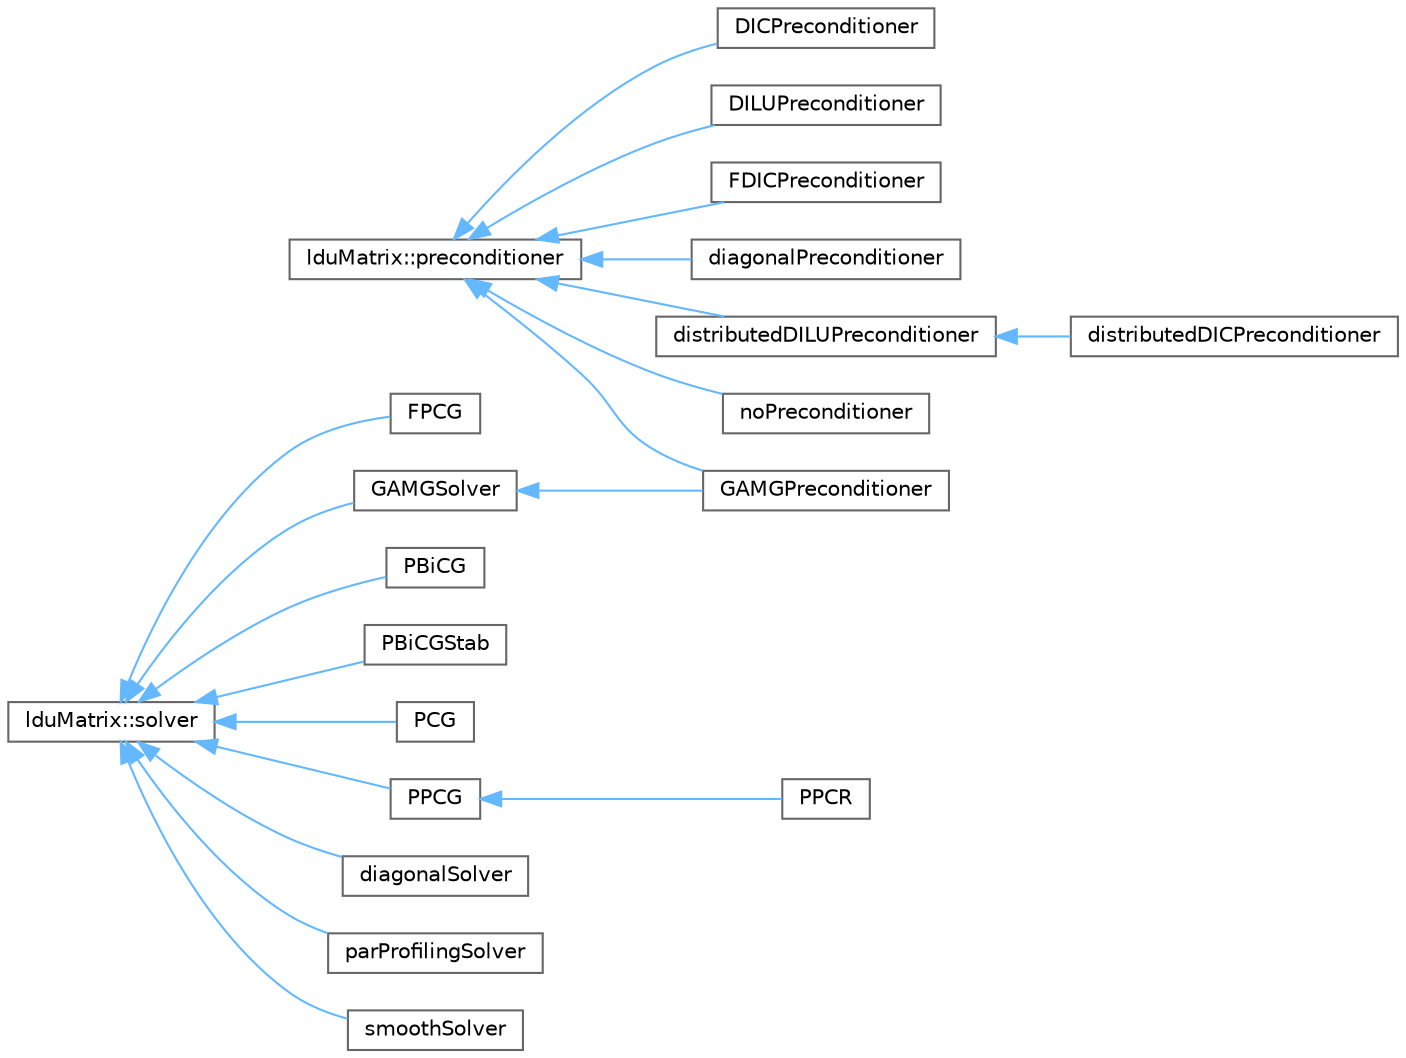 digraph "Graphical Class Hierarchy"
{
 // LATEX_PDF_SIZE
  bgcolor="transparent";
  edge [fontname=Helvetica,fontsize=10,labelfontname=Helvetica,labelfontsize=10];
  node [fontname=Helvetica,fontsize=10,shape=box,height=0.2,width=0.4];
  rankdir="LR";
  Node0 [id="Node000000",label="lduMatrix::preconditioner",height=0.2,width=0.4,color="grey40", fillcolor="white", style="filled",URL="$classFoam_1_1lduMatrix_1_1preconditioner.html",tooltip=" "];
  Node0 -> Node1 [id="edge4980_Node000000_Node000001",dir="back",color="steelblue1",style="solid",tooltip=" "];
  Node1 [id="Node000001",label="DICPreconditioner",height=0.2,width=0.4,color="grey40", fillcolor="white", style="filled",URL="$classFoam_1_1DICPreconditioner.html",tooltip="Simplified diagonal-based incomplete Cholesky preconditioner for symmetric matrices (symmetric equiva..."];
  Node0 -> Node2 [id="edge4981_Node000000_Node000002",dir="back",color="steelblue1",style="solid",tooltip=" "];
  Node2 [id="Node000002",label="DILUPreconditioner",height=0.2,width=0.4,color="grey40", fillcolor="white", style="filled",URL="$classFoam_1_1DILUPreconditioner.html",tooltip="Simplified diagonal-based incomplete LU preconditioner for asymmetric matrices. The reciprocal of the..."];
  Node0 -> Node3 [id="edge4982_Node000000_Node000003",dir="back",color="steelblue1",style="solid",tooltip=" "];
  Node3 [id="Node000003",label="FDICPreconditioner",height=0.2,width=0.4,color="grey40", fillcolor="white", style="filled",URL="$classFoam_1_1FDICPreconditioner.html",tooltip="Faster version of the DICPreconditioner diagonal-based incomplete Cholesky preconditioner for symmetr..."];
  Node0 -> Node4 [id="edge4983_Node000000_Node000004",dir="back",color="steelblue1",style="solid",tooltip=" "];
  Node4 [id="Node000004",label="GAMGPreconditioner",height=0.2,width=0.4,color="grey40", fillcolor="white", style="filled",URL="$classFoam_1_1GAMGPreconditioner.html",tooltip="Geometric agglomerated algebraic multigrid preconditioner."];
  Node0 -> Node16 [id="edge4984_Node000000_Node000016",dir="back",color="steelblue1",style="solid",tooltip=" "];
  Node16 [id="Node000016",label="diagonalPreconditioner",height=0.2,width=0.4,color="grey40", fillcolor="white", style="filled",URL="$classFoam_1_1diagonalPreconditioner.html",tooltip="Diagonal preconditioner for both symmetric and asymmetric matrices."];
  Node0 -> Node17 [id="edge4985_Node000000_Node000017",dir="back",color="steelblue1",style="solid",tooltip=" "];
  Node17 [id="Node000017",label="distributedDILUPreconditioner",height=0.2,width=0.4,color="grey40", fillcolor="white", style="filled",URL="$classFoam_1_1distributedDILUPreconditioner.html",tooltip="Version of DILUpreconditioner that uses preconditioning across processor (and coupled) boundaries...."];
  Node17 -> Node18 [id="edge4986_Node000017_Node000018",dir="back",color="steelblue1",style="solid",tooltip=" "];
  Node18 [id="Node000018",label="distributedDICPreconditioner",height=0.2,width=0.4,color="grey40", fillcolor="white", style="filled",URL="$classFoam_1_1distributedDICPreconditioner.html",tooltip="Version of DICpreconditioner that uses preconditioning across processor (and coupled) boundaries...."];
  Node0 -> Node19 [id="edge4987_Node000000_Node000019",dir="back",color="steelblue1",style="solid",tooltip=" "];
  Node19 [id="Node000019",label="noPreconditioner",height=0.2,width=0.4,color="grey40", fillcolor="white", style="filled",URL="$classFoam_1_1noPreconditioner.html",tooltip="Null preconditioner for both symmetric and asymmetric matrices."];
  Node6 [id="Node000006",label="lduMatrix::solver",height=0.2,width=0.4,color="grey40", fillcolor="white", style="filled",URL="$classFoam_1_1lduMatrix_1_1solver.html",tooltip=" "];
  Node6 -> Node7 [id="edge4988_Node000006_Node000007",dir="back",color="steelblue1",style="solid",tooltip=" "];
  Node7 [id="Node000007",label="FPCG",height=0.2,width=0.4,color="grey40", fillcolor="white", style="filled",URL="$classFoam_1_1FPCG.html",tooltip="A 'faster' preconditioned conjugate gradient solver for symmetric lduMatrices using a run-time select..."];
  Node6 -> Node5 [id="edge4989_Node000006_Node000005",dir="back",color="steelblue1",style="solid",tooltip=" "];
  Node5 [id="Node000005",label="GAMGSolver",height=0.2,width=0.4,color="grey40", fillcolor="white", style="filled",URL="$classFoam_1_1GAMGSolver.html",tooltip="Geometric agglomerated algebraic multigrid solver."];
  Node5 -> Node4 [id="edge4990_Node000005_Node000004",dir="back",color="steelblue1",style="solid",tooltip=" "];
  Node6 -> Node8 [id="edge4991_Node000006_Node000008",dir="back",color="steelblue1",style="solid",tooltip=" "];
  Node8 [id="Node000008",label="PBiCG",height=0.2,width=0.4,color="grey40", fillcolor="white", style="filled",URL="$classFoam_1_1PBiCG.html",tooltip="Preconditioned bi-conjugate gradient solver for asymmetric lduMatrices using a run-time selectable pr..."];
  Node6 -> Node9 [id="edge4992_Node000006_Node000009",dir="back",color="steelblue1",style="solid",tooltip=" "];
  Node9 [id="Node000009",label="PBiCGStab",height=0.2,width=0.4,color="grey40", fillcolor="white", style="filled",URL="$classFoam_1_1PBiCGStab.html",tooltip="Preconditioned bi-conjugate gradient stabilized solver for asymmetric lduMatrices using a run-time se..."];
  Node6 -> Node10 [id="edge4993_Node000006_Node000010",dir="back",color="steelblue1",style="solid",tooltip=" "];
  Node10 [id="Node000010",label="PCG",height=0.2,width=0.4,color="grey40", fillcolor="white", style="filled",URL="$classFoam_1_1PCG.html",tooltip="Preconditioned conjugate gradient solver for symmetric lduMatrices using a run-time selectable precon..."];
  Node6 -> Node11 [id="edge4994_Node000006_Node000011",dir="back",color="steelblue1",style="solid",tooltip=" "];
  Node11 [id="Node000011",label="PPCG",height=0.2,width=0.4,color="grey40", fillcolor="white", style="filled",URL="$classFoam_1_1PPCG.html",tooltip="Preconditioned pipelined conjugate gradient solver for symmetric lduMatrices using a run-time selecta..."];
  Node11 -> Node12 [id="edge4995_Node000011_Node000012",dir="back",color="steelblue1",style="solid",tooltip=" "];
  Node12 [id="Node000012",label="PPCR",height=0.2,width=0.4,color="grey40", fillcolor="white", style="filled",URL="$classFoam_1_1PPCR.html",tooltip="Preconditioned pipelined conjugate residuals solver for symmetric lduMatrices using a run-time select..."];
  Node6 -> Node13 [id="edge4996_Node000006_Node000013",dir="back",color="steelblue1",style="solid",tooltip=" "];
  Node13 [id="Node000013",label="diagonalSolver",height=0.2,width=0.4,color="grey40", fillcolor="white", style="filled",URL="$classFoam_1_1diagonalSolver.html",tooltip="Foam::diagonalSolver."];
  Node6 -> Node14 [id="edge4997_Node000006_Node000014",dir="back",color="steelblue1",style="solid",tooltip=" "];
  Node14 [id="Node000014",label="parProfilingSolver",height=0.2,width=0.4,color="grey40", fillcolor="white", style="filled",URL="$classFoam_1_1parProfilingSolver.html",tooltip="Wrapper to switch on parProfiling around a linear solver."];
  Node6 -> Node15 [id="edge4998_Node000006_Node000015",dir="back",color="steelblue1",style="solid",tooltip=" "];
  Node15 [id="Node000015",label="smoothSolver",height=0.2,width=0.4,color="grey40", fillcolor="white", style="filled",URL="$classFoam_1_1smoothSolver.html",tooltip="Iterative solver for symmetric and asymmetric matrices which uses a run-time selected smoother e...."];
}
